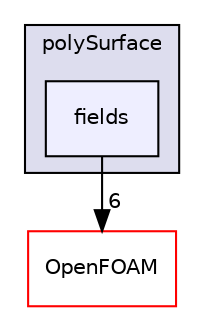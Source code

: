 digraph "src/surfMesh/polySurface/fields" {
  bgcolor=transparent;
  compound=true
  node [ fontsize="10", fontname="Helvetica"];
  edge [ labelfontsize="10", labelfontname="Helvetica"];
  subgraph clusterdir_7b9a6746fecd8e6f6f5989ab0146b032 {
    graph [ bgcolor="#ddddee", pencolor="black", label="polySurface" fontname="Helvetica", fontsize="10", URL="dir_7b9a6746fecd8e6f6f5989ab0146b032.html"]
  dir_8d61834395f3c8528254dd0d4e58aa55 [shape=box, label="fields", style="filled", fillcolor="#eeeeff", pencolor="black", URL="dir_8d61834395f3c8528254dd0d4e58aa55.html"];
  }
  dir_c5473ff19b20e6ec4dfe5c310b3778a8 [shape=box label="OpenFOAM" color="red" URL="dir_c5473ff19b20e6ec4dfe5c310b3778a8.html"];
  dir_8d61834395f3c8528254dd0d4e58aa55->dir_c5473ff19b20e6ec4dfe5c310b3778a8 [headlabel="6", labeldistance=1.5 headhref="dir_003631_002151.html"];
}
